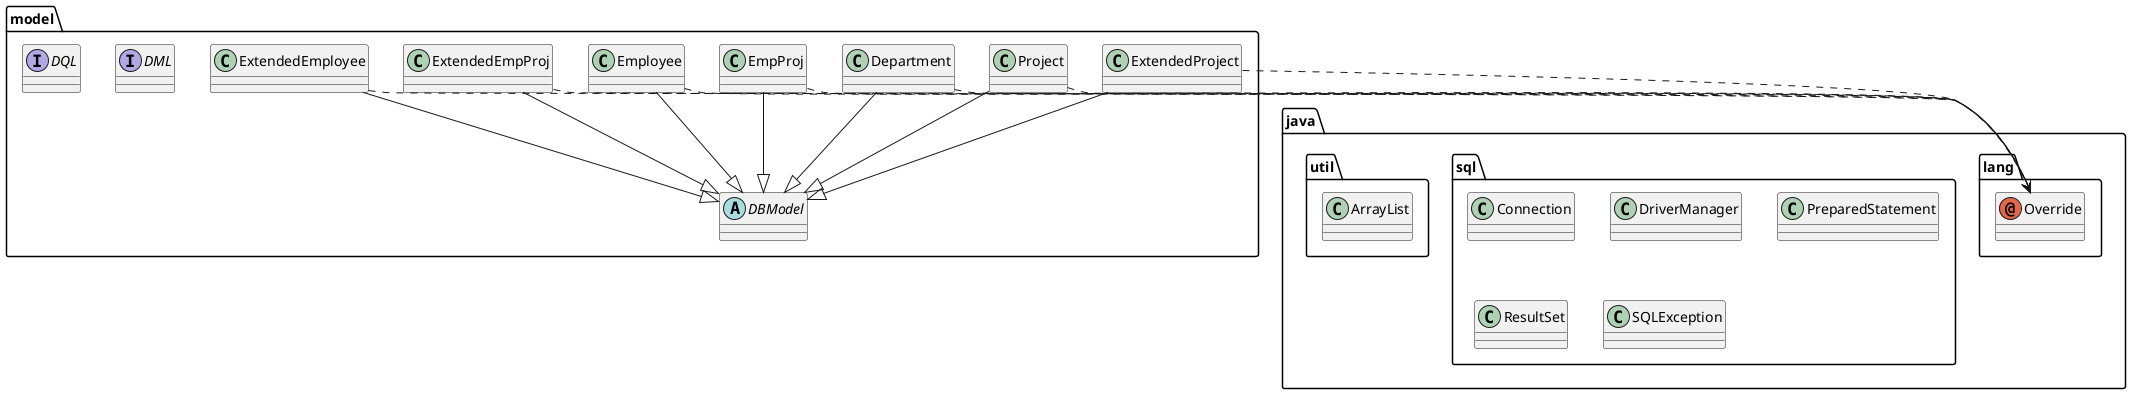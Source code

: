 @startuml
abstract class model.DBModel
annotation java.lang.Override
class java.sql.Connection
class java.sql.DriverManager
class java.sql.PreparedStatement
class java.sql.ResultSet
class java.sql.SQLException
class java.util.ArrayList
class model.Department
class model.EmpProj
class model.Employee
class model.ExtendedEmpProj
class model.ExtendedEmployee
class model.ExtendedProject
class model.Project
interface model.DML
interface model.DQL
model.Department --|> model.DBModel
model.Department ..> java.lang.Override
model.EmpProj --|> model.DBModel
model.EmpProj ..> java.lang.Override
model.Employee --|> model.DBModel
model.Employee ..> java.lang.Override
model.ExtendedEmpProj --|> model.DBModel
model.ExtendedEmpProj ..> java.lang.Override
model.ExtendedEmployee --|> model.DBModel
model.ExtendedEmployee ..> java.lang.Override
model.ExtendedProject --|> model.DBModel
model.ExtendedProject ..> java.lang.Override
model.Project --|> model.DBModel
model.Project ..> java.lang.Override
@enduml